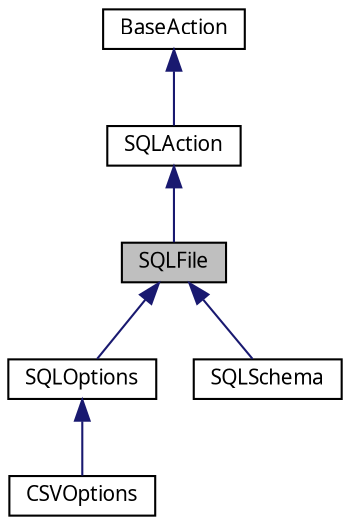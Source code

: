 digraph G
{
  bgcolor="transparent";
  edge [fontname="FreeSans.ttf",fontsize=10,labelfontname="FreeSans.ttf",labelfontsize=10];
  node [fontname="FreeSans.ttf",fontsize=10,shape=record];
  Node1 [label="SQLFile",height=0.2,width=0.4,color="black", fillcolor="grey75", style="filled" fontcolor="black"];
  Node2 -> Node1 [dir=back,color="midnightblue",fontsize=10,style="solid",fontname="FreeSans.ttf"];
  Node2 [label="SQLAction",height=0.2,width=0.4,color="black",URL="$class_s_q_l_action.html"];
  Node3 -> Node2 [dir=back,color="midnightblue",fontsize=10,style="solid",fontname="FreeSans.ttf"];
  Node3 [label="BaseAction",height=0.2,width=0.4,color="black",URL="$class_base_action.html"];
  Node1 -> Node4 [dir=back,color="midnightblue",fontsize=10,style="solid",fontname="FreeSans.ttf"];
  Node4 [label="SQLOptions",height=0.2,width=0.4,color="black",URL="$class_s_q_l_options.html"];
  Node4 -> Node5 [dir=back,color="midnightblue",fontsize=10,style="solid",fontname="FreeSans.ttf"];
  Node5 [label="CSVOptions",height=0.2,width=0.4,color="black",URL="$class_c_s_v_options.html"];
  Node1 -> Node6 [dir=back,color="midnightblue",fontsize=10,style="solid",fontname="FreeSans.ttf"];
  Node6 [label="SQLSchema",height=0.2,width=0.4,color="black",URL="$class_s_q_l_schema.html"];
}
